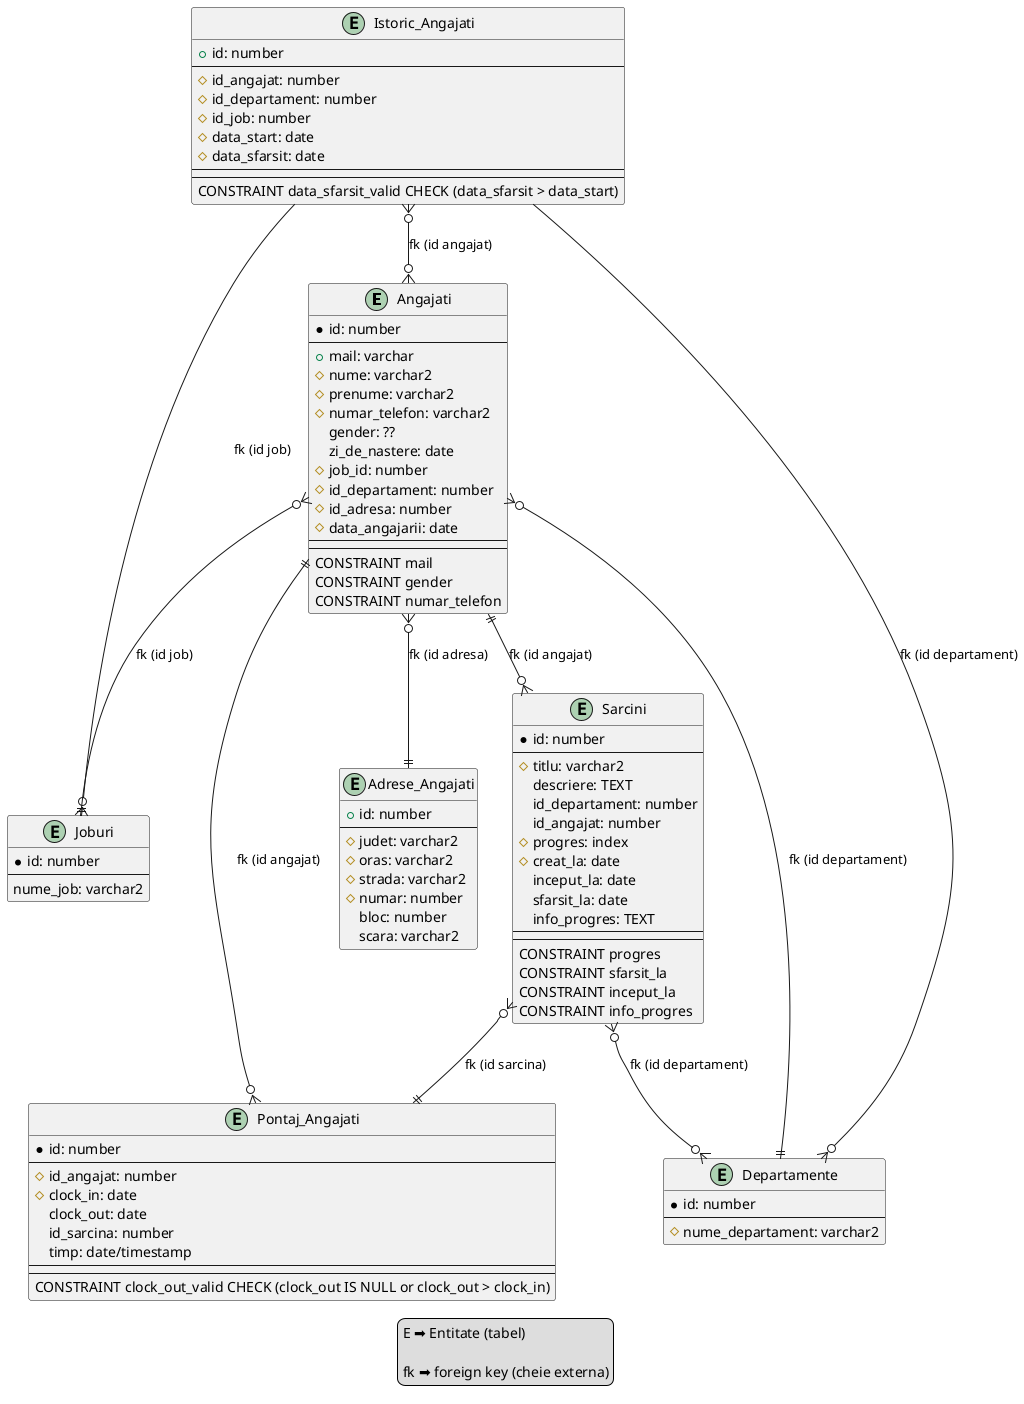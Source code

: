 @startuml service_auto

entity Angajati
{
  *id: number
  --
  +mail: varchar
  #nume: varchar2
  #prenume: varchar2
  #numar_telefon: varchar2
  gender: ??
  zi_de_nastere: date
  #job_id: number
  #id_departament: number
  #id_adresa: number
  #data_angajarii: date
  --
  --
  CONSTRAINT mail
  CONSTRAINT gender
  CONSTRAINT numar_telefon
}

entity Joburi
{
  *id: number
  --
  nume_job: varchar2
}

entity Departamente
{
  *id: number
  --
  #nume_departament: varchar2
}

entity Sarcini
{
  *id: number
  --
  #titlu: varchar2
  descriere: TEXT
  id_departament: number
  id_angajat: number
  #progres: index
  #creat_la: date
  inceput_la: date
  sfarsit_la: date
  info_progres: TEXT
  --
  --
  CONSTRAINT progres
  CONSTRAINT sfarsit_la
  CONSTRAINT inceput_la
  CONSTRAINT info_progres
}

entity Pontaj_Angajati
{
  *id: number
  --
  #id_angajat: number
  #clock_in: date
  clock_out: date
  id_sarcina: number
  timp: date/timestamp
  --
  --
  CONSTRAINT clock_out_valid CHECK (clock_out IS NULL or clock_out > clock_in)
}

entity Adrese_Angajati
{
  +id: number
  --
  #judet: varchar2
  #oras: varchar2
  #strada: varchar2
  #numar: number
  bloc: number
  scara: varchar2
}

entity Istoric_Angajati
{
  +id: number
  --
  #id_angajat: number
  #id_departament: number
  #id_job: number
  #data_start: date
  #data_sfarsit: date
  --
  --
  CONSTRAINT data_sfarsit_valid CHECK (data_sfarsit > data_start)
}

Angajati }o--|| Joburi: "fk (id job)"
Angajati }o--|| Adrese_Angajati: "fk (id adresa)"
Angajati }o--|| Departamente: "fk (id departament)"
Angajati ||--o{ Pontaj_Angajati: "fk (id angajat)"
Angajati ||--o{ Sarcini: "fk (id angajat)"
Sarcini  }o--o{ Departamente: "fk (id departament)"
Sarcini  }o--|| Pontaj_Angajati: "fk (id sarcina)"
Istoric_Angajati --o{ Joburi: "fk (id job)"
Istoric_Angajati --o{ Departamente: "fk (id departament)"
Istoric_Angajati }o--o{ Angajati: "fk (id angajat)"

legend
  E ➡️ Entitate (tabel)

  fk ➡️ foreign key (cheie externa)
endlegend

@enduml
